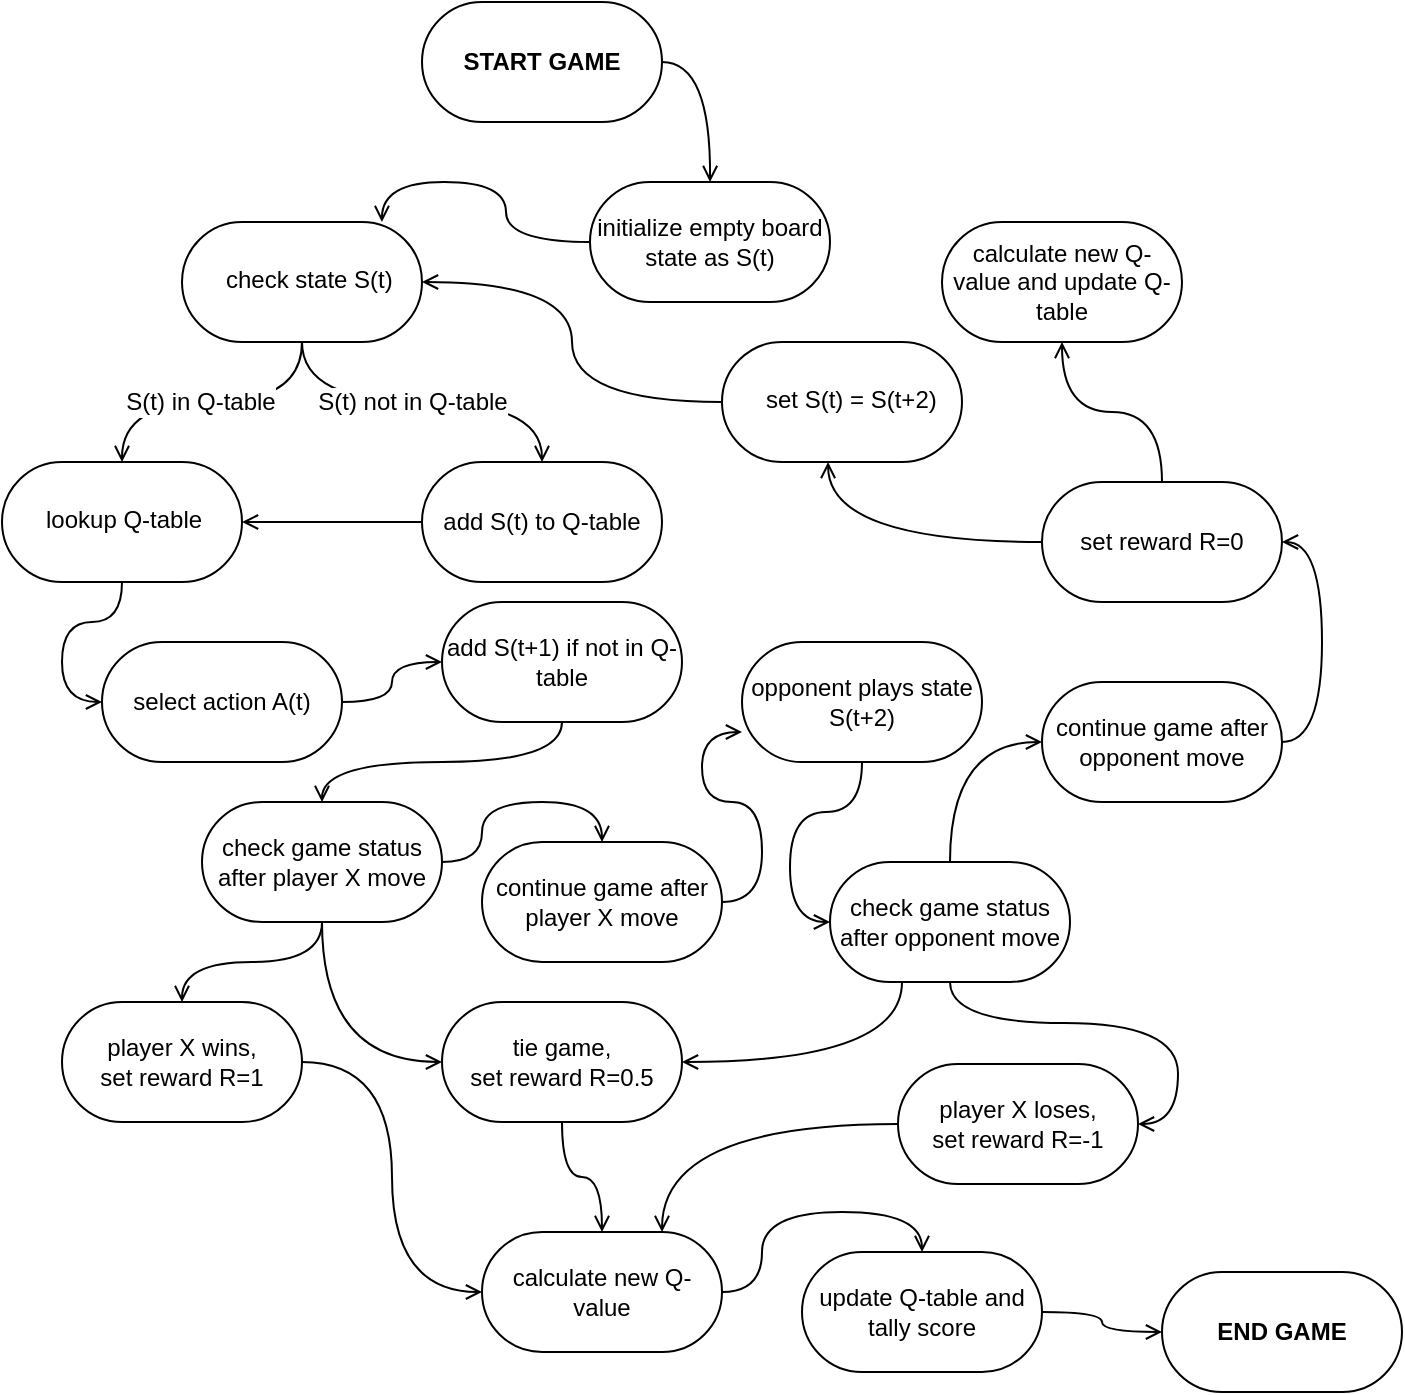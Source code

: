 <mxfile version="12.7.2" type="device"><diagram id="hJrNRuDH2zFKeBa3v2xN" name="Page-1"><mxGraphModel dx="997" dy="746" grid="0" gridSize="10" guides="1" tooltips="1" connect="1" arrows="1" fold="1" page="1" pageScale="1" pageWidth="827" pageHeight="1169" math="0" shadow="0"><root><mxCell id="0"/><mxCell id="1" parent="0"/><mxCell id="iWZHU3Yxg_oJJgx6DpKt-3" value="" style="group" parent="1" vertex="1" connectable="0"><mxGeometry x="130" y="128" width="120" height="60" as="geometry"/></mxCell><mxCell id="iWZHU3Yxg_oJJgx6DpKt-1" value="" style="rounded=1;whiteSpace=wrap;html=1;arcSize=50;" parent="iWZHU3Yxg_oJJgx6DpKt-3" vertex="1"><mxGeometry width="120" height="60" as="geometry"/></mxCell><mxCell id="iWZHU3Yxg_oJJgx6DpKt-2" value="check state S(t)" style="text;html=1;" parent="iWZHU3Yxg_oJJgx6DpKt-3" vertex="1"><mxGeometry x="20" y="15" width="90" height="30" as="geometry"/></mxCell><mxCell id="iWZHU3Yxg_oJJgx6DpKt-5" value="" style="group" parent="1" vertex="1" connectable="0"><mxGeometry x="280" y="438" width="120" height="60" as="geometry"/></mxCell><mxCell id="iWZHU3Yxg_oJJgx6DpKt-6" value="continue game after player X move" style="rounded=1;whiteSpace=wrap;html=1;arcSize=50;" parent="iWZHU3Yxg_oJJgx6DpKt-5" vertex="1"><mxGeometry width="120" height="60" as="geometry"/></mxCell><mxCell id="iWZHU3Yxg_oJJgx6DpKt-8" value="" style="group" parent="1" vertex="1" connectable="0"><mxGeometry x="250" y="248" width="120" height="60" as="geometry"/></mxCell><mxCell id="iWZHU3Yxg_oJJgx6DpKt-9" value="add S(t) to Q-table" style="rounded=1;whiteSpace=wrap;html=1;arcSize=50;" parent="iWZHU3Yxg_oJJgx6DpKt-8" vertex="1"><mxGeometry width="120" height="60" as="geometry"/></mxCell><mxCell id="iWZHU3Yxg_oJJgx6DpKt-20" value="" style="group" parent="1" vertex="1" connectable="0"><mxGeometry x="260" y="518" width="120" height="60" as="geometry"/></mxCell><mxCell id="iWZHU3Yxg_oJJgx6DpKt-21" value="tie game,&lt;br&gt;set reward R=0.5" style="rounded=1;whiteSpace=wrap;html=1;arcSize=50;" parent="iWZHU3Yxg_oJJgx6DpKt-20" vertex="1"><mxGeometry width="120" height="60" as="geometry"/></mxCell><mxCell id="iWZHU3Yxg_oJJgx6DpKt-23" value="" style="group" parent="1" vertex="1" connectable="0"><mxGeometry x="488" y="549" width="120" height="60" as="geometry"/></mxCell><mxCell id="iWZHU3Yxg_oJJgx6DpKt-24" value="player X loses,&lt;br&gt;set reward R=-1" style="rounded=1;whiteSpace=wrap;html=1;arcSize=50;" parent="iWZHU3Yxg_oJJgx6DpKt-23" vertex="1"><mxGeometry width="120" height="60" as="geometry"/></mxCell><mxCell id="iWZHU3Yxg_oJJgx6DpKt-26" value="" style="group" parent="1" vertex="1" connectable="0"><mxGeometry x="560" y="258" width="120" height="60" as="geometry"/></mxCell><mxCell id="iWZHU3Yxg_oJJgx6DpKt-27" value="set reward R=0" style="rounded=1;whiteSpace=wrap;html=1;arcSize=50;" parent="iWZHU3Yxg_oJJgx6DpKt-26" vertex="1"><mxGeometry width="120" height="60" as="geometry"/></mxCell><mxCell id="iWZHU3Yxg_oJJgx6DpKt-29" value="" style="group" parent="1" vertex="1" connectable="0"><mxGeometry x="280" y="633" width="120" height="60" as="geometry"/></mxCell><mxCell id="iWZHU3Yxg_oJJgx6DpKt-30" value="calculate new Q-value" style="rounded=1;whiteSpace=wrap;html=1;arcSize=50;" parent="iWZHU3Yxg_oJJgx6DpKt-29" vertex="1"><mxGeometry width="120" height="60" as="geometry"/></mxCell><mxCell id="iWZHU3Yxg_oJJgx6DpKt-32" value="" style="group" parent="1" vertex="1" connectable="0"><mxGeometry x="260" y="318" width="120" height="60" as="geometry"/></mxCell><mxCell id="iWZHU3Yxg_oJJgx6DpKt-33" value="add S(t+1) if not in Q-table" style="rounded=1;whiteSpace=wrap;html=1;arcSize=50;" parent="iWZHU3Yxg_oJJgx6DpKt-32" vertex="1"><mxGeometry width="120" height="60" as="geometry"/></mxCell><mxCell id="iWZHU3Yxg_oJJgx6DpKt-35" value="" style="group" parent="1" vertex="1" connectable="0"><mxGeometry x="70" y="518" width="120" height="60" as="geometry"/></mxCell><mxCell id="iWZHU3Yxg_oJJgx6DpKt-36" value="player X wins,&lt;br&gt;set reward R=1" style="rounded=1;whiteSpace=wrap;html=1;arcSize=50;" parent="iWZHU3Yxg_oJJgx6DpKt-35" vertex="1"><mxGeometry width="120" height="60" as="geometry"/></mxCell><mxCell id="iWZHU3Yxg_oJJgx6DpKt-38" value="&#10;select action A(t)" style="group" parent="1" vertex="1" connectable="0"><mxGeometry x="90" y="338" width="120" height="60" as="geometry"/></mxCell><mxCell id="iWZHU3Yxg_oJJgx6DpKt-39" value="select action A(t)" style="rounded=1;whiteSpace=wrap;html=1;arcSize=50;" parent="iWZHU3Yxg_oJJgx6DpKt-38" vertex="1"><mxGeometry width="120" height="60" as="geometry"/></mxCell><mxCell id="iWZHU3Yxg_oJJgx6DpKt-41" value="" style="group" parent="1" vertex="1" connectable="0"><mxGeometry x="400" y="188" width="120" height="60" as="geometry"/></mxCell><mxCell id="iWZHU3Yxg_oJJgx6DpKt-42" value="" style="rounded=1;whiteSpace=wrap;html=1;arcSize=50;" parent="iWZHU3Yxg_oJJgx6DpKt-41" vertex="1"><mxGeometry width="120" height="60" as="geometry"/></mxCell><mxCell id="iWZHU3Yxg_oJJgx6DpKt-43" value="set S(t) = S(t+2)&lt;br&gt;&amp;nbsp;" style="text;html=1;" parent="iWZHU3Yxg_oJJgx6DpKt-41" vertex="1"><mxGeometry x="20" y="15" width="90" height="30" as="geometry"/></mxCell><mxCell id="iWZHU3Yxg_oJJgx6DpKt-47" value="" style="group" parent="1" vertex="1" connectable="0"><mxGeometry x="454" y="448" width="120" height="60" as="geometry"/></mxCell><mxCell id="iWZHU3Yxg_oJJgx6DpKt-48" value="check game status after opponent move" style="rounded=1;whiteSpace=wrap;html=1;arcSize=50;" parent="iWZHU3Yxg_oJJgx6DpKt-47" vertex="1"><mxGeometry width="120" height="60" as="geometry"/></mxCell><mxCell id="iWZHU3Yxg_oJJgx6DpKt-50" value="" style="group" parent="1" vertex="1" connectable="0"><mxGeometry x="560" y="358" width="120" height="60" as="geometry"/></mxCell><mxCell id="iWZHU3Yxg_oJJgx6DpKt-51" value="continue game after opponent move" style="rounded=1;whiteSpace=wrap;html=1;arcSize=50;" parent="iWZHU3Yxg_oJJgx6DpKt-50" vertex="1"><mxGeometry width="120" height="60" as="geometry"/></mxCell><mxCell id="iWZHU3Yxg_oJJgx6DpKt-56" value="" style="group" parent="1" vertex="1" connectable="0"><mxGeometry x="440" y="643" width="120" height="60" as="geometry"/></mxCell><mxCell id="iWZHU3Yxg_oJJgx6DpKt-57" value="update Q-table and tally score" style="rounded=1;whiteSpace=wrap;html=1;arcSize=50;" parent="iWZHU3Yxg_oJJgx6DpKt-56" vertex="1"><mxGeometry width="120" height="60" as="geometry"/></mxCell><mxCell id="iWZHU3Yxg_oJJgx6DpKt-59" value="" style="group" parent="1" vertex="1" connectable="0"><mxGeometry x="510" y="128" width="120" height="60" as="geometry"/></mxCell><mxCell id="iWZHU3Yxg_oJJgx6DpKt-60" value="&lt;span style=&quot;white-space: normal&quot;&gt;calculate new Q-value and update Q-table&lt;/span&gt;" style="rounded=1;whiteSpace=wrap;html=1;arcSize=50;" parent="iWZHU3Yxg_oJJgx6DpKt-59" vertex="1"><mxGeometry width="120" height="60" as="geometry"/></mxCell><mxCell id="iWZHU3Yxg_oJJgx6DpKt-77" style="edgeStyle=orthogonalEdgeStyle;curved=1;orthogonalLoop=1;jettySize=auto;html=1;exitX=0.5;exitY=1;exitDx=0;exitDy=0;entryX=0;entryY=0.5;entryDx=0;entryDy=0;endArrow=open;endFill=0;" parent="1" source="iWZHU3Yxg_oJJgx6DpKt-12" target="iWZHU3Yxg_oJJgx6DpKt-39" edge="1"><mxGeometry relative="1" as="geometry"/></mxCell><mxCell id="iWZHU3Yxg_oJJgx6DpKt-12" value="" style="rounded=1;whiteSpace=wrap;html=1;arcSize=50;" parent="1" vertex="1"><mxGeometry x="40" y="248" width="120" height="60" as="geometry"/></mxCell><mxCell id="iWZHU3Yxg_oJJgx6DpKt-67" value="lookup Q-table" style="text;html=1;" parent="1" vertex="1"><mxGeometry x="60" y="263" width="100" height="30" as="geometry"/></mxCell><mxCell id="iWZHU3Yxg_oJJgx6DpKt-70" style="edgeStyle=orthogonalEdgeStyle;orthogonalLoop=1;jettySize=auto;html=1;entryX=0.5;entryY=0;entryDx=0;entryDy=0;curved=1;endArrow=open;endFill=0;" parent="1" source="iWZHU3Yxg_oJJgx6DpKt-1" target="iWZHU3Yxg_oJJgx6DpKt-12" edge="1"><mxGeometry relative="1" as="geometry"/></mxCell><mxCell id="iWZHU3Yxg_oJJgx6DpKt-103" value="S(t) in Q-table" style="text;html=1;align=center;verticalAlign=middle;resizable=0;points=[];labelBackgroundColor=#ffffff;" parent="iWZHU3Yxg_oJJgx6DpKt-70" vertex="1" connectable="0"><mxGeometry x="0.08" relative="1" as="geometry"><mxPoint as="offset"/></mxGeometry></mxCell><mxCell id="iWZHU3Yxg_oJJgx6DpKt-72" style="edgeStyle=orthogonalEdgeStyle;curved=1;orthogonalLoop=1;jettySize=auto;html=1;entryX=0.5;entryY=0;entryDx=0;entryDy=0;endArrow=open;endFill=0;" parent="1" source="iWZHU3Yxg_oJJgx6DpKt-1" target="iWZHU3Yxg_oJJgx6DpKt-9" edge="1"><mxGeometry relative="1" as="geometry"/></mxCell><mxCell id="iWZHU3Yxg_oJJgx6DpKt-104" value="S(t) not in Q-table" style="text;html=1;align=center;verticalAlign=middle;resizable=0;points=[];labelBackgroundColor=#ffffff;" parent="iWZHU3Yxg_oJJgx6DpKt-72" vertex="1" connectable="0"><mxGeometry x="-0.057" relative="1" as="geometry"><mxPoint as="offset"/></mxGeometry></mxCell><mxCell id="iWZHU3Yxg_oJJgx6DpKt-75" value="&#10;select action A(t)" style="group" parent="1" vertex="1" connectable="0"><mxGeometry x="140" y="418" width="120" height="60" as="geometry"/></mxCell><mxCell id="iWZHU3Yxg_oJJgx6DpKt-76" value="check game status after player X move" style="rounded=1;whiteSpace=wrap;html=1;arcSize=50;" parent="iWZHU3Yxg_oJJgx6DpKt-75" vertex="1"><mxGeometry width="120" height="60" as="geometry"/></mxCell><mxCell id="iWZHU3Yxg_oJJgx6DpKt-78" style="edgeStyle=orthogonalEdgeStyle;curved=1;orthogonalLoop=1;jettySize=auto;html=1;entryX=0;entryY=0.5;entryDx=0;entryDy=0;endArrow=open;endFill=0;" parent="1" source="iWZHU3Yxg_oJJgx6DpKt-39" target="iWZHU3Yxg_oJJgx6DpKt-33" edge="1"><mxGeometry relative="1" as="geometry"/></mxCell><mxCell id="iWZHU3Yxg_oJJgx6DpKt-80" value="" style="edgeStyle=orthogonalEdgeStyle;curved=1;orthogonalLoop=1;jettySize=auto;html=1;endArrow=open;endFill=0;" parent="1" source="iWZHU3Yxg_oJJgx6DpKt-76" target="iWZHU3Yxg_oJJgx6DpKt-36" edge="1"><mxGeometry relative="1" as="geometry"/></mxCell><mxCell id="iWZHU3Yxg_oJJgx6DpKt-81" style="edgeStyle=orthogonalEdgeStyle;curved=1;orthogonalLoop=1;jettySize=auto;html=1;entryX=0;entryY=0.5;entryDx=0;entryDy=0;endArrow=open;endFill=0;" parent="1" source="iWZHU3Yxg_oJJgx6DpKt-76" target="iWZHU3Yxg_oJJgx6DpKt-21" edge="1"><mxGeometry relative="1" as="geometry"><mxPoint x="230" y="608" as="targetPoint"/></mxGeometry></mxCell><mxCell id="iWZHU3Yxg_oJJgx6DpKt-124" style="edgeStyle=orthogonalEdgeStyle;curved=1;orthogonalLoop=1;jettySize=auto;html=1;entryX=0;entryY=0.5;entryDx=0;entryDy=0;endArrow=open;endFill=0;" parent="1" source="iWZHU3Yxg_oJJgx6DpKt-45" target="iWZHU3Yxg_oJJgx6DpKt-48" edge="1"><mxGeometry relative="1" as="geometry"/></mxCell><mxCell id="iWZHU3Yxg_oJJgx6DpKt-45" value="opponent plays state S(t+2)" style="rounded=1;whiteSpace=wrap;html=1;arcSize=50;" parent="1" vertex="1"><mxGeometry x="410" y="338" width="120" height="60" as="geometry"/></mxCell><mxCell id="iWZHU3Yxg_oJJgx6DpKt-82" style="edgeStyle=orthogonalEdgeStyle;curved=1;orthogonalLoop=1;jettySize=auto;html=1;exitX=1;exitY=0.5;exitDx=0;exitDy=0;entryX=0.5;entryY=0;entryDx=0;entryDy=0;endArrow=open;endFill=0;" parent="1" source="iWZHU3Yxg_oJJgx6DpKt-76" target="iWZHU3Yxg_oJJgx6DpKt-6" edge="1"><mxGeometry relative="1" as="geometry"/></mxCell><mxCell id="iWZHU3Yxg_oJJgx6DpKt-89" style="edgeStyle=orthogonalEdgeStyle;curved=1;orthogonalLoop=1;jettySize=auto;html=1;entryX=0;entryY=0.75;entryDx=0;entryDy=0;endArrow=open;endFill=0;" parent="1" source="iWZHU3Yxg_oJJgx6DpKt-6" target="iWZHU3Yxg_oJJgx6DpKt-45" edge="1"><mxGeometry relative="1" as="geometry"/></mxCell><mxCell id="iWZHU3Yxg_oJJgx6DpKt-90" style="edgeStyle=orthogonalEdgeStyle;curved=1;orthogonalLoop=1;jettySize=auto;html=1;exitX=1;exitY=0.5;exitDx=0;exitDy=0;entryX=0;entryY=0.5;entryDx=0;entryDy=0;endArrow=open;endFill=0;" parent="1" source="iWZHU3Yxg_oJJgx6DpKt-36" target="iWZHU3Yxg_oJJgx6DpKt-30" edge="1"><mxGeometry relative="1" as="geometry"/></mxCell><mxCell id="iWZHU3Yxg_oJJgx6DpKt-92" style="edgeStyle=orthogonalEdgeStyle;curved=1;orthogonalLoop=1;jettySize=auto;html=1;exitX=1;exitY=0.5;exitDx=0;exitDy=0;entryX=0.5;entryY=0;entryDx=0;entryDy=0;endArrow=open;endFill=0;" parent="1" source="iWZHU3Yxg_oJJgx6DpKt-30" target="iWZHU3Yxg_oJJgx6DpKt-57" edge="1"><mxGeometry relative="1" as="geometry"/></mxCell><mxCell id="iWZHU3Yxg_oJJgx6DpKt-93" style="edgeStyle=orthogonalEdgeStyle;curved=1;orthogonalLoop=1;jettySize=auto;html=1;entryX=0.5;entryY=0;entryDx=0;entryDy=0;endArrow=open;endFill=0;" parent="1" source="iWZHU3Yxg_oJJgx6DpKt-21" target="iWZHU3Yxg_oJJgx6DpKt-30" edge="1"><mxGeometry relative="1" as="geometry"/></mxCell><mxCell id="iWZHU3Yxg_oJJgx6DpKt-96" style="edgeStyle=orthogonalEdgeStyle;curved=1;orthogonalLoop=1;jettySize=auto;html=1;entryX=0.75;entryY=0;entryDx=0;entryDy=0;endArrow=open;endFill=0;" parent="1" source="iWZHU3Yxg_oJJgx6DpKt-24" target="iWZHU3Yxg_oJJgx6DpKt-30" edge="1"><mxGeometry relative="1" as="geometry"/></mxCell><mxCell id="iWZHU3Yxg_oJJgx6DpKt-98" style="edgeStyle=orthogonalEdgeStyle;curved=1;orthogonalLoop=1;jettySize=auto;html=1;exitX=1;exitY=0.5;exitDx=0;exitDy=0;entryX=1;entryY=0.5;entryDx=0;entryDy=0;endArrow=open;endFill=0;" parent="1" source="iWZHU3Yxg_oJJgx6DpKt-51" target="iWZHU3Yxg_oJJgx6DpKt-27" edge="1"><mxGeometry relative="1" as="geometry"/></mxCell><mxCell id="iWZHU3Yxg_oJJgx6DpKt-99" style="edgeStyle=orthogonalEdgeStyle;curved=1;orthogonalLoop=1;jettySize=auto;html=1;entryX=0.5;entryY=1;entryDx=0;entryDy=0;endArrow=open;endFill=0;" parent="1" source="iWZHU3Yxg_oJJgx6DpKt-27" target="iWZHU3Yxg_oJJgx6DpKt-60" edge="1"><mxGeometry relative="1" as="geometry"/></mxCell><mxCell id="iWZHU3Yxg_oJJgx6DpKt-100" style="edgeStyle=orthogonalEdgeStyle;curved=1;orthogonalLoop=1;jettySize=auto;html=1;exitX=0;exitY=0.5;exitDx=0;exitDy=0;entryX=0.442;entryY=1;entryDx=0;entryDy=0;entryPerimeter=0;endArrow=open;endFill=0;" parent="1" source="iWZHU3Yxg_oJJgx6DpKt-27" target="iWZHU3Yxg_oJJgx6DpKt-42" edge="1"><mxGeometry relative="1" as="geometry"/></mxCell><mxCell id="iWZHU3Yxg_oJJgx6DpKt-102" style="edgeStyle=orthogonalEdgeStyle;curved=1;orthogonalLoop=1;jettySize=auto;html=1;entryX=1;entryY=0.5;entryDx=0;entryDy=0;endArrow=open;endFill=0;" parent="1" source="iWZHU3Yxg_oJJgx6DpKt-42" target="iWZHU3Yxg_oJJgx6DpKt-1" edge="1"><mxGeometry relative="1" as="geometry"/></mxCell><mxCell id="iWZHU3Yxg_oJJgx6DpKt-105" value="" style="group" parent="1" vertex="1" connectable="0"><mxGeometry x="620" y="653" width="120" height="60" as="geometry"/></mxCell><mxCell id="iWZHU3Yxg_oJJgx6DpKt-106" value="&lt;b&gt;END GAME&lt;/b&gt;" style="rounded=1;whiteSpace=wrap;html=1;arcSize=50;" parent="iWZHU3Yxg_oJJgx6DpKt-105" vertex="1"><mxGeometry width="120" height="60" as="geometry"/></mxCell><mxCell id="iWZHU3Yxg_oJJgx6DpKt-107" style="edgeStyle=orthogonalEdgeStyle;curved=1;orthogonalLoop=1;jettySize=auto;html=1;entryX=0;entryY=0.5;entryDx=0;entryDy=0;endArrow=open;endFill=0;" parent="1" source="iWZHU3Yxg_oJJgx6DpKt-57" target="iWZHU3Yxg_oJJgx6DpKt-106" edge="1"><mxGeometry relative="1" as="geometry"/></mxCell><mxCell id="iWZHU3Yxg_oJJgx6DpKt-108" value="" style="group" parent="1" vertex="1" connectable="0"><mxGeometry x="250" y="18" width="120" height="60" as="geometry"/></mxCell><mxCell id="iWZHU3Yxg_oJJgx6DpKt-109" value="&lt;b&gt;START GAME&lt;/b&gt;" style="rounded=1;whiteSpace=wrap;html=1;arcSize=50;" parent="iWZHU3Yxg_oJJgx6DpKt-108" vertex="1"><mxGeometry width="120" height="60" as="geometry"/></mxCell><mxCell id="iWZHU3Yxg_oJJgx6DpKt-110" value="" style="group" parent="1" vertex="1" connectable="0"><mxGeometry x="334" y="108" width="120" height="60" as="geometry"/></mxCell><mxCell id="iWZHU3Yxg_oJJgx6DpKt-111" value="initialize&amp;nbsp;empty board state as S(t)" style="rounded=1;whiteSpace=wrap;html=1;arcSize=50;" parent="iWZHU3Yxg_oJJgx6DpKt-110" vertex="1"><mxGeometry width="120" height="60" as="geometry"/></mxCell><mxCell id="iWZHU3Yxg_oJJgx6DpKt-112" style="edgeStyle=orthogonalEdgeStyle;curved=1;orthogonalLoop=1;jettySize=auto;html=1;endArrow=open;endFill=0;" parent="1" source="iWZHU3Yxg_oJJgx6DpKt-109" edge="1"><mxGeometry relative="1" as="geometry"><mxPoint x="394" y="108" as="targetPoint"/></mxGeometry></mxCell><mxCell id="iWZHU3Yxg_oJJgx6DpKt-113" style="edgeStyle=orthogonalEdgeStyle;curved=1;orthogonalLoop=1;jettySize=auto;html=1;entryX=0.833;entryY=0;entryDx=0;entryDy=0;entryPerimeter=0;endArrow=open;endFill=0;" parent="1" source="iWZHU3Yxg_oJJgx6DpKt-111" target="iWZHU3Yxg_oJJgx6DpKt-1" edge="1"><mxGeometry relative="1" as="geometry"/></mxCell><mxCell id="iWZHU3Yxg_oJJgx6DpKt-114" style="edgeStyle=orthogonalEdgeStyle;curved=1;orthogonalLoop=1;jettySize=auto;html=1;entryX=1;entryY=0.5;entryDx=0;entryDy=0;endArrow=open;endFill=0;" parent="1" source="iWZHU3Yxg_oJJgx6DpKt-9" target="iWZHU3Yxg_oJJgx6DpKt-67" edge="1"><mxGeometry relative="1" as="geometry"/></mxCell><mxCell id="iWZHU3Yxg_oJJgx6DpKt-115" style="edgeStyle=orthogonalEdgeStyle;curved=1;orthogonalLoop=1;jettySize=auto;html=1;endArrow=open;endFill=0;" parent="1" source="iWZHU3Yxg_oJJgx6DpKt-33" target="iWZHU3Yxg_oJJgx6DpKt-76" edge="1"><mxGeometry relative="1" as="geometry"/></mxCell><mxCell id="iWZHU3Yxg_oJJgx6DpKt-126" style="edgeStyle=orthogonalEdgeStyle;curved=1;orthogonalLoop=1;jettySize=auto;html=1;entryX=0;entryY=0.5;entryDx=0;entryDy=0;endArrow=open;endFill=0;" parent="1" source="iWZHU3Yxg_oJJgx6DpKt-48" target="iWZHU3Yxg_oJJgx6DpKt-51" edge="1"><mxGeometry relative="1" as="geometry"/></mxCell><mxCell id="iWZHU3Yxg_oJJgx6DpKt-130" style="edgeStyle=orthogonalEdgeStyle;curved=1;orthogonalLoop=1;jettySize=auto;html=1;entryX=1;entryY=0.5;entryDx=0;entryDy=0;endArrow=open;endFill=0;" parent="1" source="iWZHU3Yxg_oJJgx6DpKt-48" target="iWZHU3Yxg_oJJgx6DpKt-21" edge="1"><mxGeometry relative="1" as="geometry"><Array as="points"><mxPoint x="490" y="548"/></Array></mxGeometry></mxCell><mxCell id="5Bqh6KT88zUaGun8_gys-2" style="edgeStyle=orthogonalEdgeStyle;curved=1;rounded=0;orthogonalLoop=1;jettySize=auto;html=1;entryX=1;entryY=0.5;entryDx=0;entryDy=0;endArrow=open;endFill=0;" edge="1" parent="1" source="iWZHU3Yxg_oJJgx6DpKt-48" target="iWZHU3Yxg_oJJgx6DpKt-24"><mxGeometry relative="1" as="geometry"/></mxCell></root></mxGraphModel></diagram></mxfile>